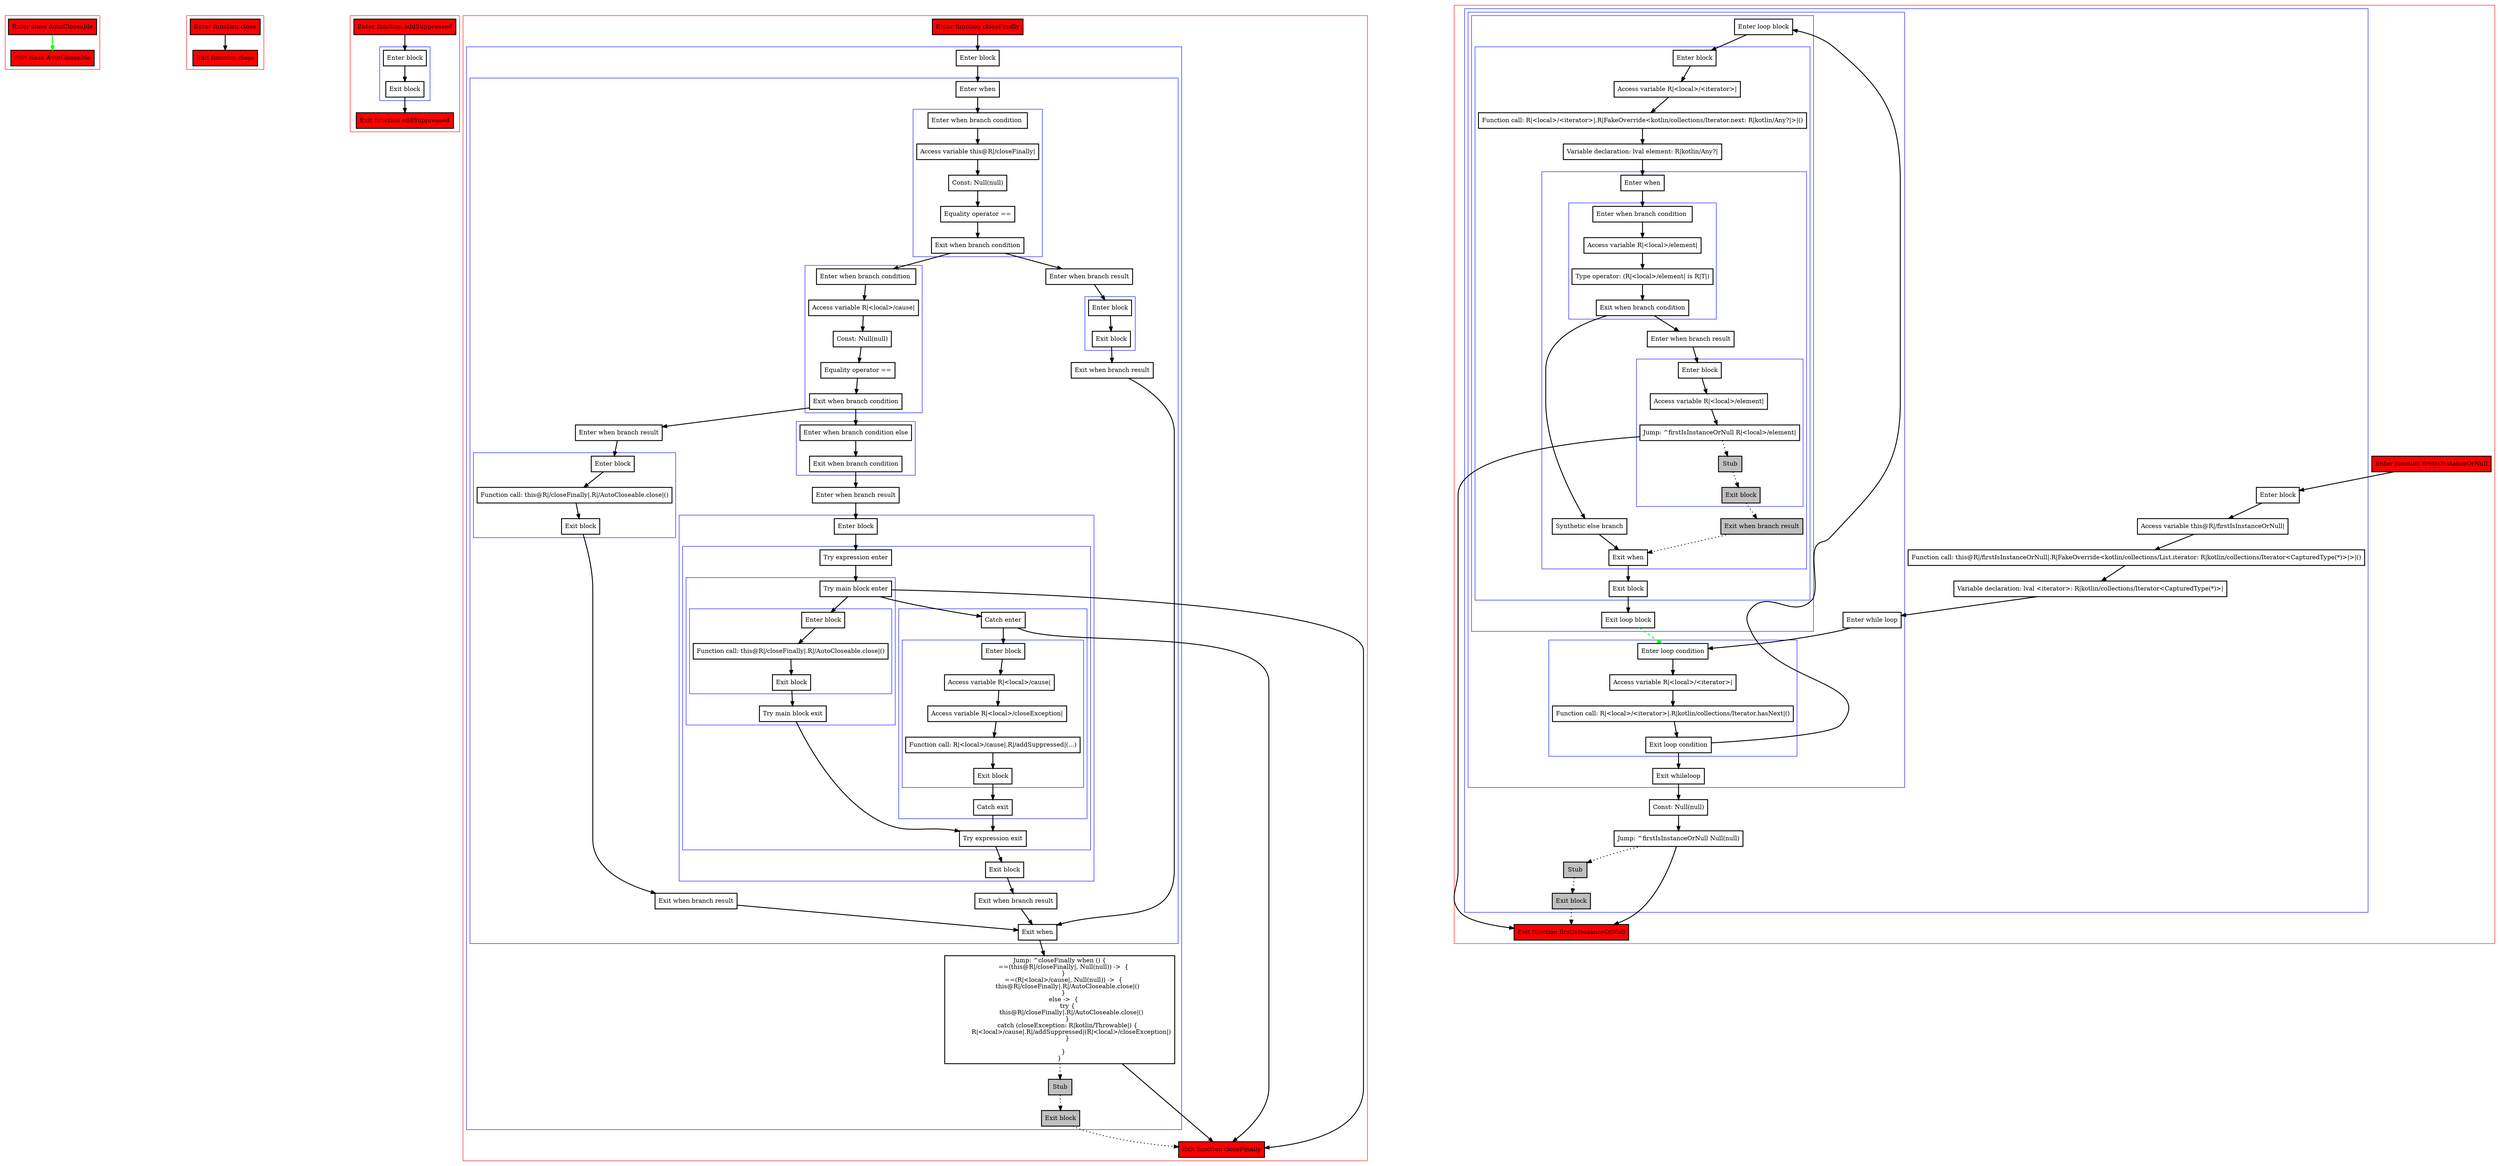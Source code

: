digraph complex_kt {
    graph [nodesep=3]
    node [shape=box penwidth=2]
    edge [penwidth=2]

    subgraph cluster_0 {
        color=red
        0 [label="Enter class AutoCloseable" style="filled" fillcolor=red];
        1 [label="Exit class AutoCloseable" style="filled" fillcolor=red];
    }
    0 -> {1} [color=green];

    subgraph cluster_1 {
        color=red
        2 [label="Enter function close" style="filled" fillcolor=red];
        3 [label="Exit function close" style="filled" fillcolor=red];
    }
    2 -> {3};

    subgraph cluster_2 {
        color=red
        4 [label="Enter function addSuppressed" style="filled" fillcolor=red];
        subgraph cluster_3 {
            color=blue
            5 [label="Enter block"];
            6 [label="Exit block"];
        }
        7 [label="Exit function addSuppressed" style="filled" fillcolor=red];
    }
    4 -> {5};
    5 -> {6};
    6 -> {7};

    subgraph cluster_4 {
        color=red
        8 [label="Enter function closeFinally" style="filled" fillcolor=red];
        subgraph cluster_5 {
            color=blue
            9 [label="Enter block"];
            subgraph cluster_6 {
                color=blue
                10 [label="Enter when"];
                subgraph cluster_7 {
                    color=blue
                    11 [label="Enter when branch condition "];
                    12 [label="Access variable this@R|/closeFinally|"];
                    13 [label="Const: Null(null)"];
                    14 [label="Equality operator =="];
                    15 [label="Exit when branch condition"];
                }
                subgraph cluster_8 {
                    color=blue
                    16 [label="Enter when branch condition "];
                    17 [label="Access variable R|<local>/cause|"];
                    18 [label="Const: Null(null)"];
                    19 [label="Equality operator =="];
                    20 [label="Exit when branch condition"];
                }
                subgraph cluster_9 {
                    color=blue
                    21 [label="Enter when branch condition else"];
                    22 [label="Exit when branch condition"];
                }
                23 [label="Enter when branch result"];
                subgraph cluster_10 {
                    color=blue
                    24 [label="Enter block"];
                    subgraph cluster_11 {
                        color=blue
                        25 [label="Try expression enter"];
                        subgraph cluster_12 {
                            color=blue
                            26 [label="Try main block enter"];
                            subgraph cluster_13 {
                                color=blue
                                27 [label="Enter block"];
                                28 [label="Function call: this@R|/closeFinally|.R|/AutoCloseable.close|()"];
                                29 [label="Exit block"];
                            }
                            30 [label="Try main block exit"];
                        }
                        subgraph cluster_14 {
                            color=blue
                            31 [label="Catch enter"];
                            subgraph cluster_15 {
                                color=blue
                                32 [label="Enter block"];
                                33 [label="Access variable R|<local>/cause|"];
                                34 [label="Access variable R|<local>/closeException|"];
                                35 [label="Function call: R|<local>/cause|.R|/addSuppressed|(...)"];
                                36 [label="Exit block"];
                            }
                            37 [label="Catch exit"];
                        }
                        38 [label="Try expression exit"];
                    }
                    39 [label="Exit block"];
                }
                40 [label="Exit when branch result"];
                41 [label="Enter when branch result"];
                subgraph cluster_16 {
                    color=blue
                    42 [label="Enter block"];
                    43 [label="Function call: this@R|/closeFinally|.R|/AutoCloseable.close|()"];
                    44 [label="Exit block"];
                }
                45 [label="Exit when branch result"];
                46 [label="Enter when branch result"];
                subgraph cluster_17 {
                    color=blue
                    47 [label="Enter block"];
                    48 [label="Exit block"];
                }
                49 [label="Exit when branch result"];
                50 [label="Exit when"];
            }
            51 [label="Jump: ^closeFinally when () {
    ==(this@R|/closeFinally|, Null(null)) ->  {
    }
    ==(R|<local>/cause|, Null(null)) ->  {
        this@R|/closeFinally|.R|/AutoCloseable.close|()
    }
    else ->  {
        try {
            this@R|/closeFinally|.R|/AutoCloseable.close|()
        }
        catch (closeException: R|kotlin/Throwable|) {
            R|<local>/cause|.R|/addSuppressed|(R|<local>/closeException|)
        }

    }
}
"];
            52 [label="Stub" style="filled" fillcolor=gray];
            53 [label="Exit block" style="filled" fillcolor=gray];
        }
        54 [label="Exit function closeFinally" style="filled" fillcolor=red];
    }
    8 -> {9};
    9 -> {10};
    10 -> {11};
    11 -> {12};
    12 -> {13};
    13 -> {14};
    14 -> {15};
    15 -> {46 16};
    16 -> {17};
    17 -> {18};
    18 -> {19};
    19 -> {20};
    20 -> {41 21};
    21 -> {22};
    22 -> {23};
    23 -> {24};
    24 -> {25};
    25 -> {26};
    26 -> {54 31 27};
    27 -> {28};
    28 -> {29};
    29 -> {30};
    30 -> {38};
    31 -> {54 32};
    32 -> {33};
    33 -> {34};
    34 -> {35};
    35 -> {36};
    36 -> {37};
    37 -> {38};
    38 -> {39};
    39 -> {40};
    40 -> {50};
    41 -> {42};
    42 -> {43};
    43 -> {44};
    44 -> {45};
    45 -> {50};
    46 -> {47};
    47 -> {48};
    48 -> {49};
    49 -> {50};
    50 -> {51};
    51 -> {54};
    51 -> {52} [style=dotted];
    52 -> {53} [style=dotted];
    53 -> {54} [style=dotted];

    subgraph cluster_18 {
        color=red
        55 [label="Enter function firstIsInstanceOrNull" style="filled" fillcolor=red];
        subgraph cluster_19 {
            color=blue
            56 [label="Enter block"];
            57 [label="Access variable this@R|/firstIsInstanceOrNull|"];
            58 [label="Function call: this@R|/firstIsInstanceOrNull|.R|FakeOverride<kotlin/collections/List.iterator: R|kotlin/collections/Iterator<CapturedType(*)>|>|()"];
            59 [label="Variable declaration: lval <iterator>: R|kotlin/collections/Iterator<CapturedType(*)>|"];
            subgraph cluster_20 {
                color=blue
                60 [label="Enter while loop"];
                subgraph cluster_21 {
                    color=blue
                    61 [label="Enter loop condition"];
                    62 [label="Access variable R|<local>/<iterator>|"];
                    63 [label="Function call: R|<local>/<iterator>|.R|kotlin/collections/Iterator.hasNext|()"];
                    64 [label="Exit loop condition"];
                }
                subgraph cluster_22 {
                    color=blue
                    65 [label="Enter loop block"];
                    subgraph cluster_23 {
                        color=blue
                        66 [label="Enter block"];
                        67 [label="Access variable R|<local>/<iterator>|"];
                        68 [label="Function call: R|<local>/<iterator>|.R|FakeOverride<kotlin/collections/Iterator.next: R|kotlin/Any?|>|()"];
                        69 [label="Variable declaration: lval element: R|kotlin/Any?|"];
                        subgraph cluster_24 {
                            color=blue
                            70 [label="Enter when"];
                            subgraph cluster_25 {
                                color=blue
                                71 [label="Enter when branch condition "];
                                72 [label="Access variable R|<local>/element|"];
                                73 [label="Type operator: (R|<local>/element| is R|T|)"];
                                74 [label="Exit when branch condition"];
                            }
                            75 [label="Synthetic else branch"];
                            76 [label="Enter when branch result"];
                            subgraph cluster_26 {
                                color=blue
                                77 [label="Enter block"];
                                78 [label="Access variable R|<local>/element|"];
                                79 [label="Jump: ^firstIsInstanceOrNull R|<local>/element|"];
                                80 [label="Stub" style="filled" fillcolor=gray];
                                81 [label="Exit block" style="filled" fillcolor=gray];
                            }
                            82 [label="Exit when branch result" style="filled" fillcolor=gray];
                            83 [label="Exit when"];
                        }
                        84 [label="Exit block"];
                    }
                    85 [label="Exit loop block"];
                }
                86 [label="Exit whileloop"];
            }
            87 [label="Const: Null(null)"];
            88 [label="Jump: ^firstIsInstanceOrNull Null(null)"];
            89 [label="Stub" style="filled" fillcolor=gray];
            90 [label="Exit block" style="filled" fillcolor=gray];
        }
        91 [label="Exit function firstIsInstanceOrNull" style="filled" fillcolor=red];
    }
    55 -> {56};
    56 -> {57};
    57 -> {58};
    58 -> {59};
    59 -> {60};
    60 -> {61};
    61 -> {62};
    62 -> {63};
    63 -> {64};
    64 -> {86 65};
    65 -> {66};
    66 -> {67};
    67 -> {68};
    68 -> {69};
    69 -> {70};
    70 -> {71};
    71 -> {72};
    72 -> {73};
    73 -> {74};
    74 -> {76 75};
    75 -> {83};
    76 -> {77};
    77 -> {78};
    78 -> {79};
    79 -> {91};
    79 -> {80} [style=dotted];
    80 -> {81} [style=dotted];
    81 -> {82} [style=dotted];
    82 -> {83} [style=dotted];
    83 -> {84};
    84 -> {85};
    85 -> {61} [color=green style=dashed];
    86 -> {87};
    87 -> {88};
    88 -> {91};
    88 -> {89} [style=dotted];
    89 -> {90} [style=dotted];
    90 -> {91} [style=dotted];

}
